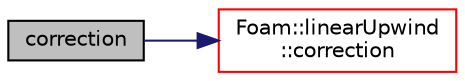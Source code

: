 digraph "correction"
{
  bgcolor="transparent";
  edge [fontname="Helvetica",fontsize="10",labelfontname="Helvetica",labelfontsize="10"];
  node [fontname="Helvetica",fontsize="10",shape=record];
  rankdir="LR";
  Node1 [label="correction",height=0.2,width=0.4,color="black", fillcolor="grey75", style="filled", fontcolor="black"];
  Node1 -> Node2 [color="midnightblue",fontsize="10",style="solid",fontname="Helvetica"];
  Node2 [label="Foam::linearUpwind\l::correction",height=0.2,width=0.4,color="red",URL="$a01372.html#ad5f4a5d3bc1173cf56b1283cdea2e418",tooltip="Return the explicit correction to the face-interpolate. "];
}
